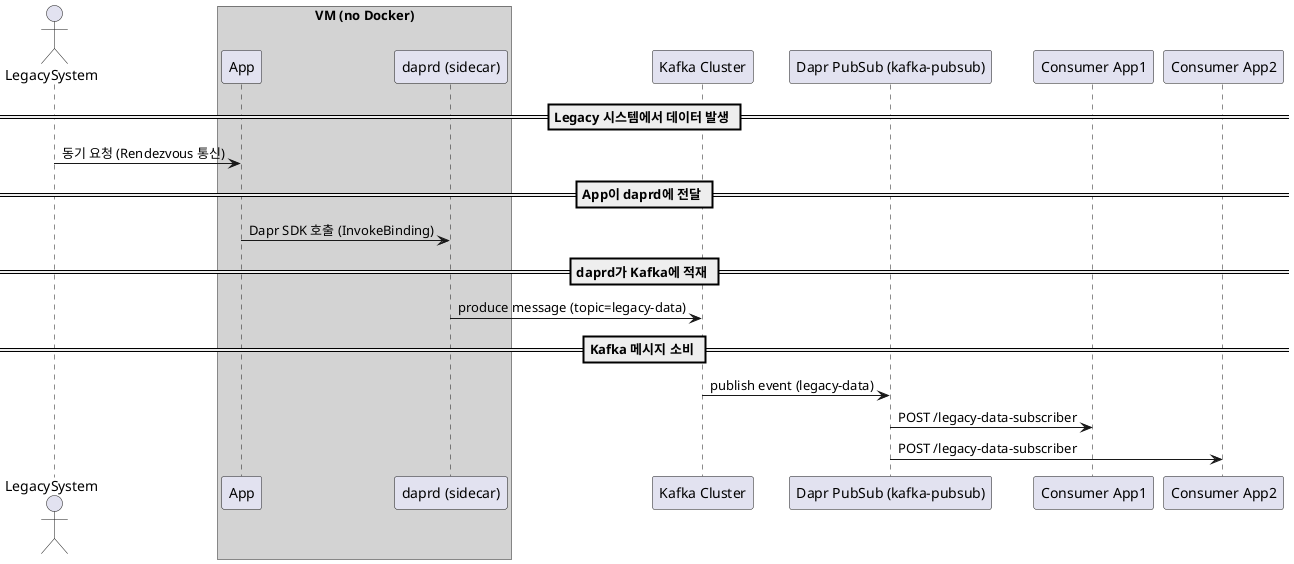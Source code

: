 @startuml
actor LegacySystem as LS
box "VM (no Docker)" #LightGray
  participant "App" as App
  participant "daprd (sidecar)" as Daprd
end box

participant "Kafka Cluster" as Kafka
participant "Dapr PubSub (kafka-pubsub)" as PubSub
participant "Consumer App1" as App1
participant "Consumer App2" as App2

== Legacy 시스템에서 데이터 발생 ==
LS -> App : 동기 요청 (Rendezvous 통신)

== App이 daprd에 전달 ==
App -> Daprd : Dapr SDK 호출 (InvokeBinding)

== daprd가 Kafka에 적재 ==
Daprd -> Kafka : produce message (topic=legacy-data)

== Kafka 메시지 소비 ==
Kafka -> PubSub : publish event (legacy-data)
PubSub -> App1 : POST /legacy-data-subscriber
PubSub -> App2 : POST /legacy-data-subscriber

@enduml
